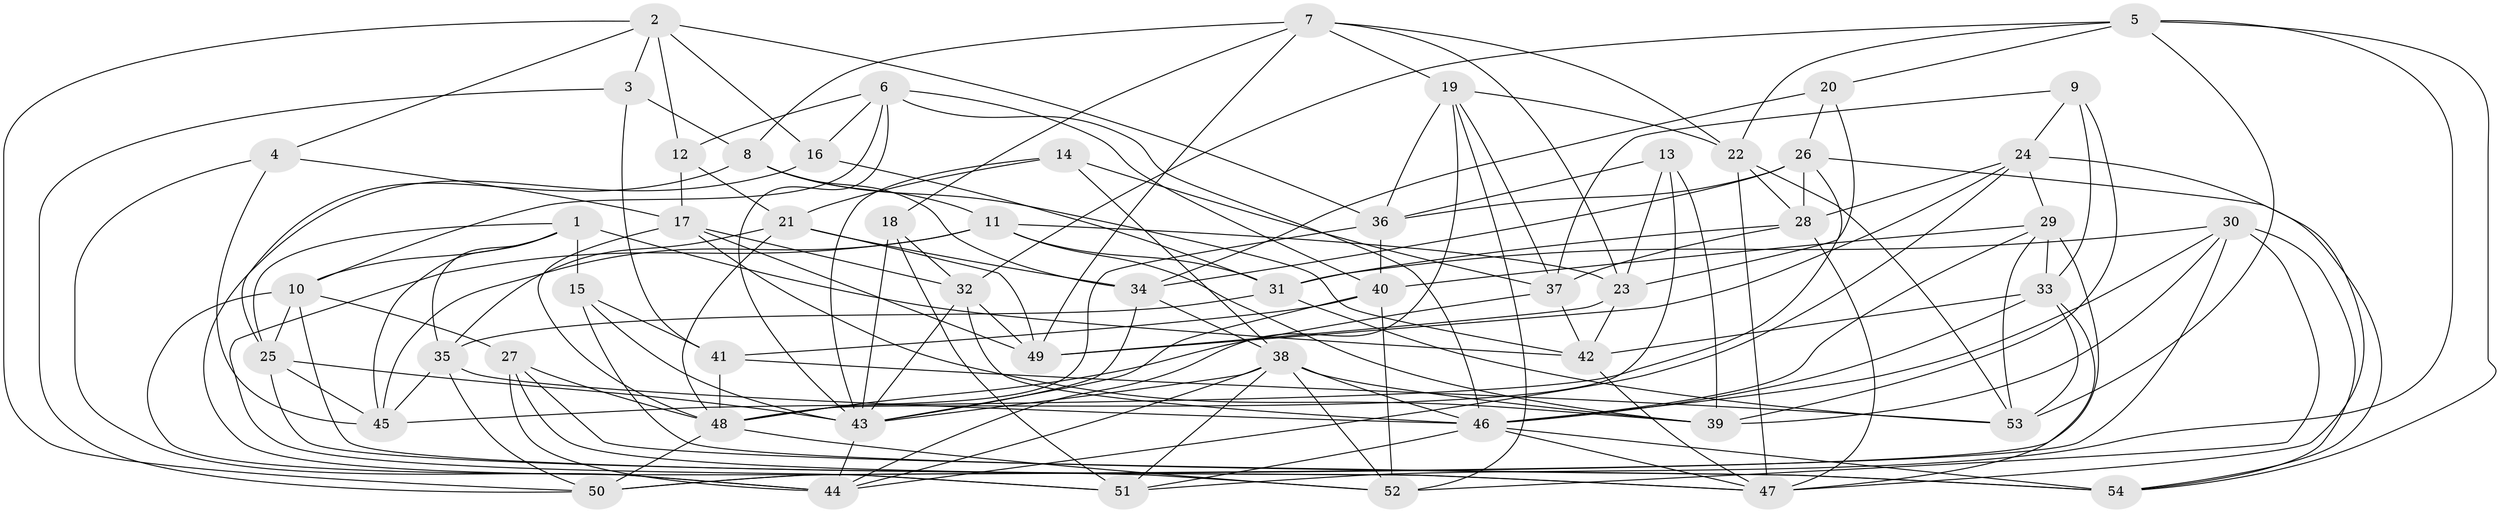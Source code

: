 // original degree distribution, {4: 1.0}
// Generated by graph-tools (version 1.1) at 2025/50/03/09/25 03:50:47]
// undirected, 54 vertices, 159 edges
graph export_dot {
graph [start="1"]
  node [color=gray90,style=filled];
  1;
  2;
  3;
  4;
  5;
  6;
  7;
  8;
  9;
  10;
  11;
  12;
  13;
  14;
  15;
  16;
  17;
  18;
  19;
  20;
  21;
  22;
  23;
  24;
  25;
  26;
  27;
  28;
  29;
  30;
  31;
  32;
  33;
  34;
  35;
  36;
  37;
  38;
  39;
  40;
  41;
  42;
  43;
  44;
  45;
  46;
  47;
  48;
  49;
  50;
  51;
  52;
  53;
  54;
  1 -- 10 [weight=1.0];
  1 -- 15 [weight=1.0];
  1 -- 25 [weight=1.0];
  1 -- 35 [weight=1.0];
  1 -- 42 [weight=1.0];
  1 -- 45 [weight=1.0];
  2 -- 3 [weight=1.0];
  2 -- 4 [weight=1.0];
  2 -- 12 [weight=1.0];
  2 -- 16 [weight=1.0];
  2 -- 36 [weight=1.0];
  2 -- 50 [weight=1.0];
  3 -- 8 [weight=1.0];
  3 -- 41 [weight=1.0];
  3 -- 50 [weight=1.0];
  4 -- 17 [weight=1.0];
  4 -- 44 [weight=1.0];
  4 -- 45 [weight=1.0];
  5 -- 20 [weight=1.0];
  5 -- 22 [weight=1.0];
  5 -- 32 [weight=1.0];
  5 -- 51 [weight=1.0];
  5 -- 53 [weight=1.0];
  5 -- 54 [weight=1.0];
  6 -- 10 [weight=1.0];
  6 -- 12 [weight=1.0];
  6 -- 16 [weight=1.0];
  6 -- 40 [weight=1.0];
  6 -- 43 [weight=1.0];
  6 -- 46 [weight=1.0];
  7 -- 8 [weight=1.0];
  7 -- 18 [weight=1.0];
  7 -- 19 [weight=1.0];
  7 -- 22 [weight=1.0];
  7 -- 23 [weight=1.0];
  7 -- 49 [weight=1.0];
  8 -- 11 [weight=1.0];
  8 -- 25 [weight=1.0];
  8 -- 34 [weight=1.0];
  8 -- 42 [weight=1.0];
  9 -- 24 [weight=1.0];
  9 -- 33 [weight=1.0];
  9 -- 37 [weight=1.0];
  9 -- 39 [weight=1.0];
  10 -- 25 [weight=1.0];
  10 -- 27 [weight=1.0];
  10 -- 44 [weight=1.0];
  10 -- 47 [weight=1.0];
  11 -- 23 [weight=1.0];
  11 -- 31 [weight=1.0];
  11 -- 39 [weight=1.0];
  11 -- 45 [weight=1.0];
  11 -- 51 [weight=1.0];
  12 -- 17 [weight=1.0];
  12 -- 21 [weight=1.0];
  13 -- 23 [weight=1.0];
  13 -- 36 [weight=1.0];
  13 -- 39 [weight=1.0];
  13 -- 48 [weight=1.0];
  14 -- 21 [weight=1.0];
  14 -- 37 [weight=1.0];
  14 -- 38 [weight=1.0];
  14 -- 43 [weight=1.0];
  15 -- 41 [weight=1.0];
  15 -- 43 [weight=1.0];
  15 -- 54 [weight=1.0];
  16 -- 31 [weight=1.0];
  16 -- 51 [weight=1.0];
  17 -- 32 [weight=1.0];
  17 -- 39 [weight=1.0];
  17 -- 48 [weight=1.0];
  17 -- 49 [weight=1.0];
  18 -- 32 [weight=1.0];
  18 -- 43 [weight=1.0];
  18 -- 51 [weight=1.0];
  19 -- 22 [weight=1.0];
  19 -- 36 [weight=1.0];
  19 -- 37 [weight=1.0];
  19 -- 44 [weight=1.0];
  19 -- 52 [weight=1.0];
  20 -- 23 [weight=1.0];
  20 -- 26 [weight=1.0];
  20 -- 34 [weight=1.0];
  21 -- 34 [weight=1.0];
  21 -- 35 [weight=1.0];
  21 -- 48 [weight=1.0];
  21 -- 49 [weight=1.0];
  22 -- 28 [weight=1.0];
  22 -- 47 [weight=1.0];
  22 -- 53 [weight=1.0];
  23 -- 42 [weight=1.0];
  23 -- 49 [weight=1.0];
  24 -- 28 [weight=1.0];
  24 -- 29 [weight=1.0];
  24 -- 44 [weight=1.0];
  24 -- 47 [weight=1.0];
  24 -- 49 [weight=1.0];
  25 -- 43 [weight=1.0];
  25 -- 45 [weight=1.0];
  25 -- 47 [weight=1.0];
  26 -- 28 [weight=1.0];
  26 -- 34 [weight=1.0];
  26 -- 36 [weight=1.0];
  26 -- 45 [weight=1.0];
  26 -- 54 [weight=1.0];
  27 -- 44 [weight=2.0];
  27 -- 48 [weight=1.0];
  27 -- 52 [weight=1.0];
  27 -- 54 [weight=1.0];
  28 -- 31 [weight=1.0];
  28 -- 37 [weight=1.0];
  28 -- 47 [weight=1.0];
  29 -- 33 [weight=1.0];
  29 -- 40 [weight=1.0];
  29 -- 46 [weight=1.0];
  29 -- 50 [weight=1.0];
  29 -- 53 [weight=1.0];
  30 -- 31 [weight=1.0];
  30 -- 39 [weight=1.0];
  30 -- 46 [weight=1.0];
  30 -- 50 [weight=1.0];
  30 -- 52 [weight=1.0];
  30 -- 54 [weight=1.0];
  31 -- 35 [weight=1.0];
  31 -- 53 [weight=1.0];
  32 -- 43 [weight=1.0];
  32 -- 46 [weight=1.0];
  32 -- 49 [weight=1.0];
  33 -- 42 [weight=1.0];
  33 -- 46 [weight=1.0];
  33 -- 47 [weight=1.0];
  33 -- 53 [weight=1.0];
  34 -- 38 [weight=1.0];
  34 -- 43 [weight=1.0];
  35 -- 45 [weight=1.0];
  35 -- 46 [weight=1.0];
  35 -- 50 [weight=1.0];
  36 -- 40 [weight=1.0];
  36 -- 48 [weight=1.0];
  37 -- 42 [weight=1.0];
  37 -- 48 [weight=1.0];
  38 -- 39 [weight=1.0];
  38 -- 43 [weight=1.0];
  38 -- 44 [weight=1.0];
  38 -- 46 [weight=1.0];
  38 -- 51 [weight=1.0];
  38 -- 52 [weight=1.0];
  40 -- 41 [weight=1.0];
  40 -- 43 [weight=1.0];
  40 -- 52 [weight=1.0];
  41 -- 48 [weight=2.0];
  41 -- 53 [weight=1.0];
  42 -- 47 [weight=1.0];
  43 -- 44 [weight=1.0];
  46 -- 47 [weight=1.0];
  46 -- 51 [weight=1.0];
  46 -- 54 [weight=1.0];
  48 -- 50 [weight=1.0];
  48 -- 52 [weight=1.0];
}
